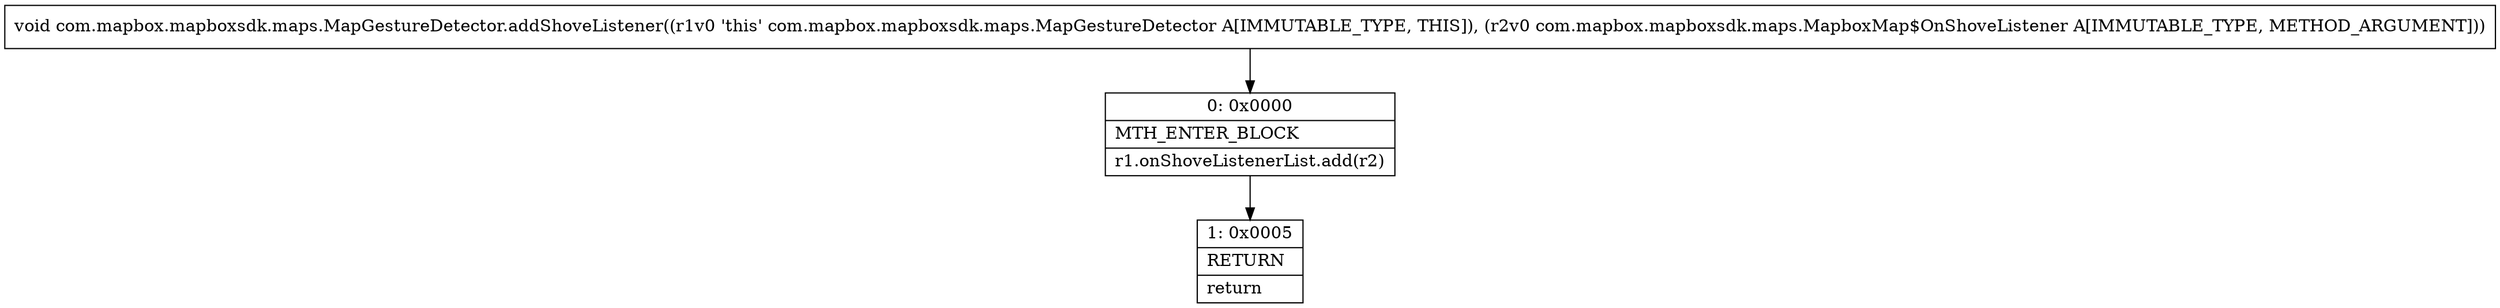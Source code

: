 digraph "CFG forcom.mapbox.mapboxsdk.maps.MapGestureDetector.addShoveListener(Lcom\/mapbox\/mapboxsdk\/maps\/MapboxMap$OnShoveListener;)V" {
Node_0 [shape=record,label="{0\:\ 0x0000|MTH_ENTER_BLOCK\l|r1.onShoveListenerList.add(r2)\l}"];
Node_1 [shape=record,label="{1\:\ 0x0005|RETURN\l|return\l}"];
MethodNode[shape=record,label="{void com.mapbox.mapboxsdk.maps.MapGestureDetector.addShoveListener((r1v0 'this' com.mapbox.mapboxsdk.maps.MapGestureDetector A[IMMUTABLE_TYPE, THIS]), (r2v0 com.mapbox.mapboxsdk.maps.MapboxMap$OnShoveListener A[IMMUTABLE_TYPE, METHOD_ARGUMENT])) }"];
MethodNode -> Node_0;
Node_0 -> Node_1;
}

